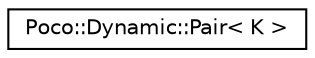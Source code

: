 digraph "Graphical Class Hierarchy"
{
 // LATEX_PDF_SIZE
  edge [fontname="Helvetica",fontsize="10",labelfontname="Helvetica",labelfontsize="10"];
  node [fontname="Helvetica",fontsize="10",shape=record];
  rankdir="LR";
  Node0 [label="Poco::Dynamic::Pair\< K \>",height=0.2,width=0.4,color="black", fillcolor="white", style="filled",URL="$classPoco_1_1Dynamic_1_1Pair.html",tooltip="Pair allows to define a pair of values."];
}
